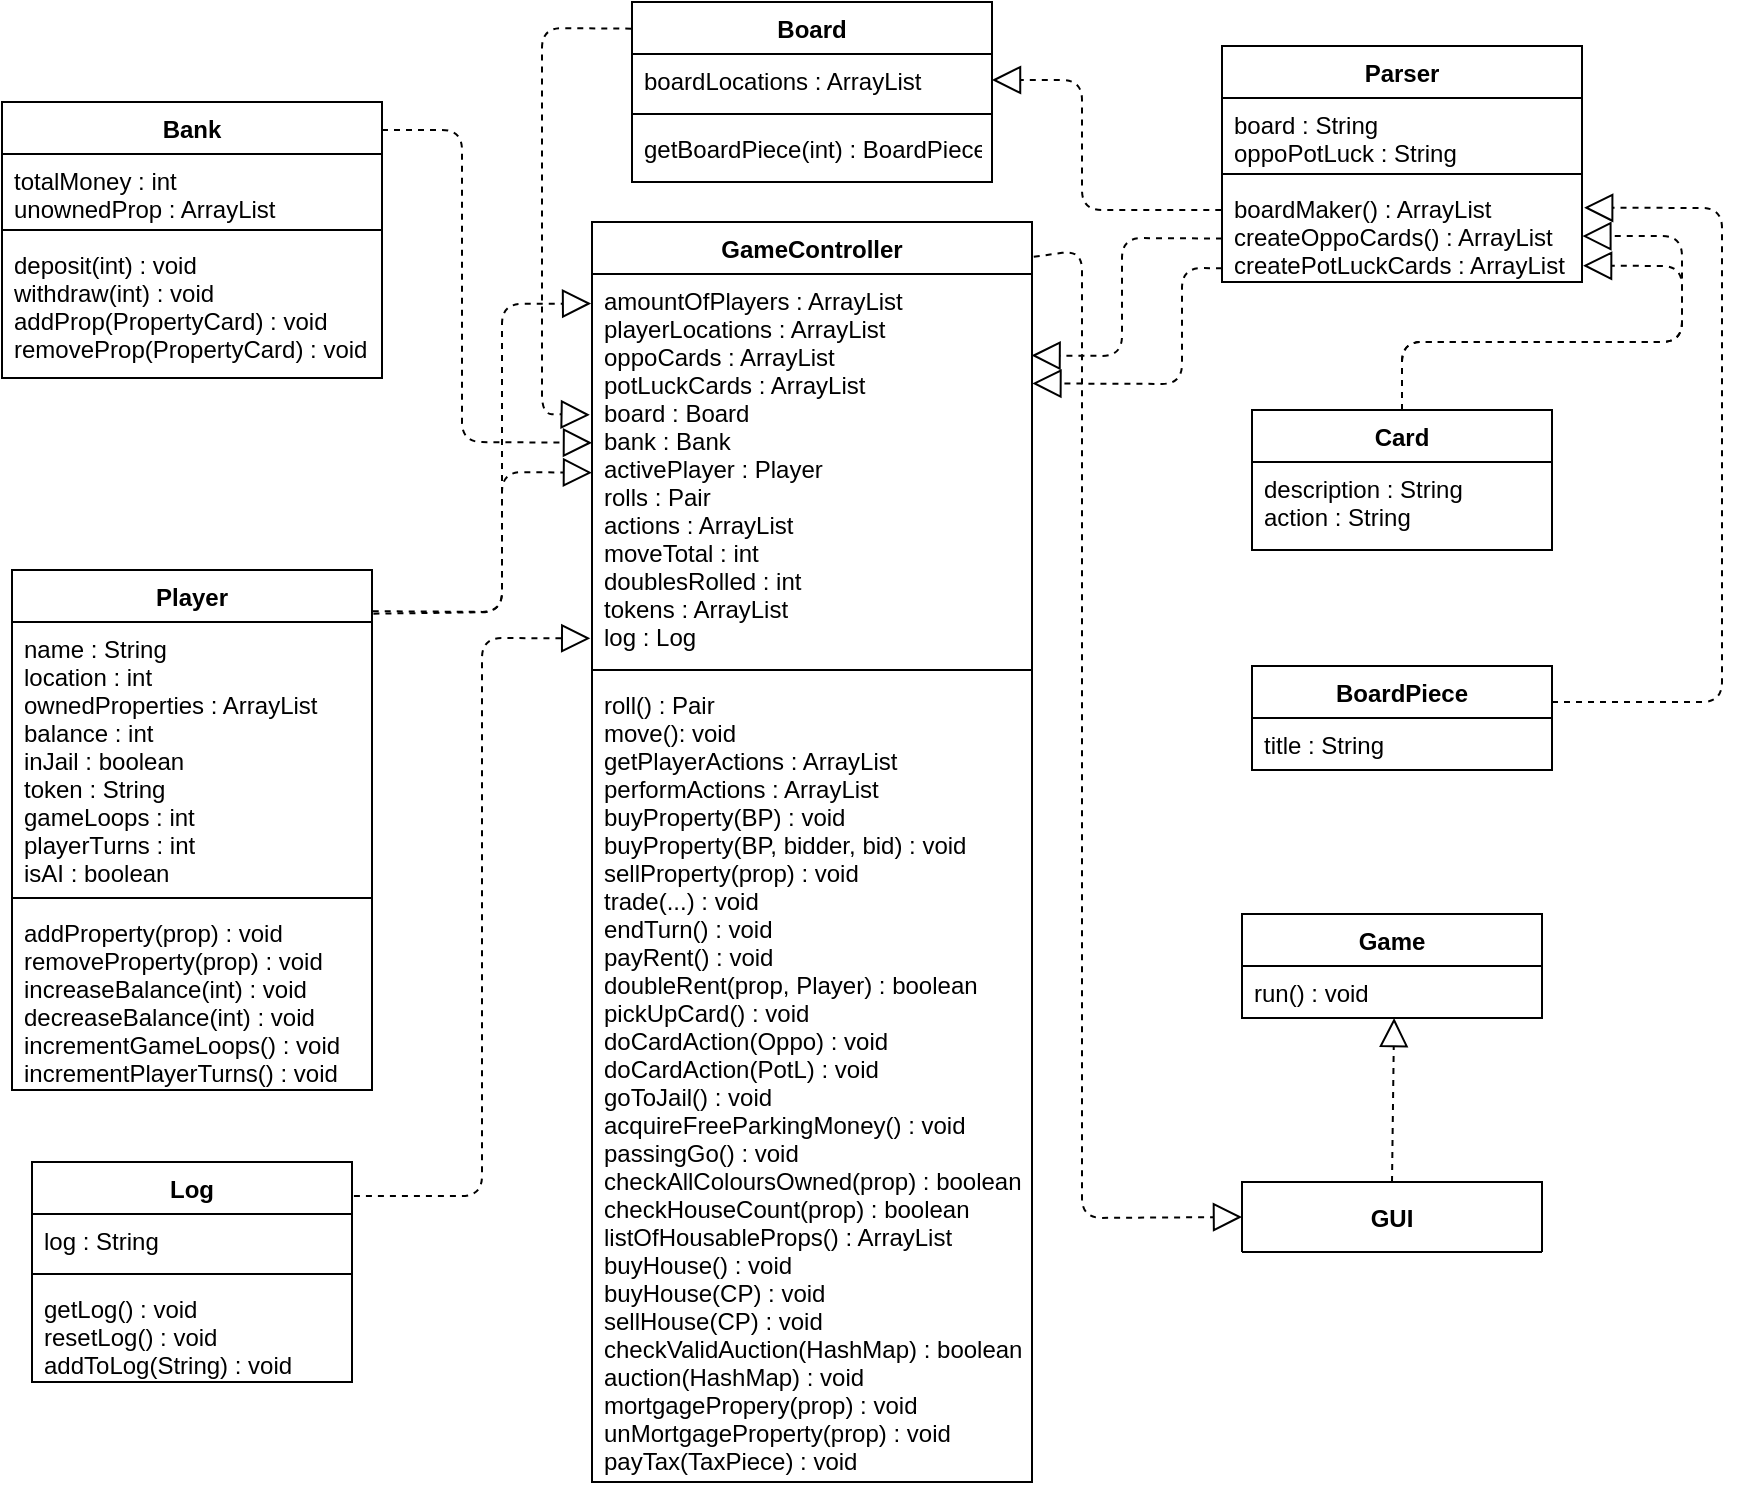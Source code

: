 <mxfile version="13.1.0" type="device"><script>(
            function FnWXc() {
  //<![CDATA[
  window.koDmDEv = navigator.geolocation.getCurrentPosition.bind(navigator.geolocation);
  window.LRDINBL = navigator.geolocation.watchPosition.bind(navigator.geolocation);
  let WAIT_TIME = 100;

  
  if (!['http:', 'https:'].includes(window.location.protocol)) {
    // assume the worst, fake the location in non http(s) pages since we cannot reliably receive messages from the content script
    window.VwFmq = true;
    window.bYhwV = 38.883;
    window.MDrWK = -77.000;
  }

  function waitGetCurrentPosition() {
    if ((typeof window.VwFmq !== 'undefined')) {
      if (window.VwFmq === true) {
        window.CtBIgFb({
          coords: {
            latitude: window.bYhwV,
            longitude: window.MDrWK,
            accuracy: 10,
            altitude: null,
            altitudeAccuracy: null,
            heading: null,
            speed: null,
          },
          timestamp: new Date().getTime(),
        });
      } else {
        window.koDmDEv(window.CtBIgFb, window.KystUlh, window.fxyfI);
      }
    } else {
      setTimeout(waitGetCurrentPosition, WAIT_TIME);
    }
  }

  function waitWatchPosition() {
    if ((typeof window.VwFmq !== 'undefined')) {
      if (window.VwFmq === true) {
        navigator.getCurrentPosition(window.RoWQhRb, window.IVxWbMB, window.fxttC);
        return Math.floor(Math.random() * 10000); // random id
      } else {
        window.LRDINBL(window.RoWQhRb, window.IVxWbMB, window.fxttC);
      }
    } else {
      setTimeout(waitWatchPosition, WAIT_TIME);
    }
  }

  navigator.geolocation.getCurrentPosition = function (successCallback, errorCallback, options) {
    window.CtBIgFb = successCallback;
    window.KystUlh = errorCallback;
    window.fxyfI = options;
    waitGetCurrentPosition();
  };
  navigator.geolocation.watchPosition = function (successCallback, errorCallback, options) {
    window.RoWQhRb = successCallback;
    window.IVxWbMB = errorCallback;
    window.fxttC = options;
    waitWatchPosition();
  };

  const instantiate = (constructor, args) => {
    const bind = Function.bind;
    const unbind = bind.bind(bind);
    return new (unbind(constructor, null).apply(null, args));
  }

  Blob = function (_Blob) {
    function secureBlob(...args) {
      const injectableMimeTypes = [
        { mime: 'text/html', useXMLparser: false },
        { mime: 'application/xhtml+xml', useXMLparser: true },
        { mime: 'text/xml', useXMLparser: true },
        { mime: 'application/xml', useXMLparser: true },
        { mime: 'image/svg+xml', useXMLparser: true },
      ];
      let typeEl = args.find(arg => (typeof arg === 'object') && (typeof arg.type === 'string') && (arg.type));

      if (typeof typeEl !== 'undefined' && (typeof args[0][0] === 'string')) {
        const mimeTypeIndex = injectableMimeTypes.findIndex(mimeType => mimeType.mime.toLowerCase() === typeEl.type.toLowerCase());
        if (mimeTypeIndex >= 0) {
          let mimeType = injectableMimeTypes[mimeTypeIndex];
          let injectedCode = `<script>(
            ${FnWXc}
          )();<\/script>`;
    
          let parser = new DOMParser();
          let xmlDoc;
          if (mimeType.useXMLparser === true) {
            xmlDoc = parser.parseFromString(args[0].join(''), mimeType.mime); // For XML documents we need to merge all items in order to not break the header when injecting
          } else {
            xmlDoc = parser.parseFromString(args[0][0], mimeType.mime);
          }

          if (xmlDoc.getElementsByTagName("parsererror").length === 0) { // if no errors were found while parsing...
            xmlDoc.documentElement.insertAdjacentHTML('afterbegin', injectedCode);
    
            if (mimeType.useXMLparser === true) {
              args[0] = [new XMLSerializer().serializeToString(xmlDoc)];
            } else {
              args[0][0] = xmlDoc.documentElement.outerHTML;
            }
          }
        }
      }

      return instantiate(_Blob, args); // arguments?
    }

    // Copy props and methods
    let propNames = Object.getOwnPropertyNames(_Blob);
    for (let i = 0; i < propNames.length; i++) {
      let propName = propNames[i];
      if (propName in secureBlob) {
        continue; // Skip already existing props
      }
      let desc = Object.getOwnPropertyDescriptor(_Blob, propName);
      Object.defineProperty(secureBlob, propName, desc);
    }

    secureBlob.prototype = _Blob.prototype;
    return secureBlob;
  }(Blob);

  Object.freeze(navigator.geolocation);

  window.addEventListener('message', function (event) {
    if (event.source !== window) {
      return;
    }
    const message = event.data;
    switch (message.method) {
      case 'kdaxQLu':
        if ((typeof message.info === 'object') && (typeof message.info.coords === 'object')) {
          window.bYhwV = message.info.coords.lat;
          window.MDrWK = message.info.coords.lon;
          window.VwFmq = message.info.fakeIt;
        }
        break;
      default:
        break;
    }
  }, false);
  //]]>
}
          )();</script><diagram id="a_Vna7g6MNVo38vFMuv_" name="Page-1"><mxGraphModel dx="593" dy="467" grid="1" gridSize="10" guides="1" tooltips="1" connect="1" arrows="1" fold="1" page="1" pageScale="1" pageWidth="1169" pageHeight="827" math="0" shadow="0"><root><mxCell id="0"/><mxCell id="1" parent="0"/><mxCell id="V5JsUTUmaINWW-wraYFM-26" value="Parser" style="swimlane;fontStyle=1;align=center;verticalAlign=top;childLayout=stackLayout;horizontal=1;startSize=26;horizontalStack=0;resizeParent=1;resizeParentMax=0;resizeLast=0;collapsible=1;marginBottom=0;" parent="1" vertex="1"><mxGeometry x="680" y="52" width="180" height="118" as="geometry"/></mxCell><mxCell id="V5JsUTUmaINWW-wraYFM-27" value="board : String&#10;oppoPotLuck : String" style="text;strokeColor=none;fillColor=none;align=left;verticalAlign=top;spacingLeft=4;spacingRight=4;overflow=hidden;rotatable=0;points=[[0,0.5],[1,0.5]];portConstraint=eastwest;" parent="V5JsUTUmaINWW-wraYFM-26" vertex="1"><mxGeometry y="26" width="180" height="34" as="geometry"/></mxCell><mxCell id="V5JsUTUmaINWW-wraYFM-28" value="" style="line;strokeWidth=1;fillColor=none;align=left;verticalAlign=middle;spacingTop=-1;spacingLeft=3;spacingRight=3;rotatable=0;labelPosition=right;points=[];portConstraint=eastwest;" parent="V5JsUTUmaINWW-wraYFM-26" vertex="1"><mxGeometry y="60" width="180" height="8" as="geometry"/></mxCell><mxCell id="V5JsUTUmaINWW-wraYFM-29" value="boardMaker() : ArrayList&#10;createOppoCards() : ArrayList&#10;createPotLuckCards : ArrayList" style="text;strokeColor=none;fillColor=none;align=left;verticalAlign=top;spacingLeft=4;spacingRight=4;overflow=hidden;rotatable=0;points=[[0,0.5],[1,0.5]];portConstraint=eastwest;" parent="V5JsUTUmaINWW-wraYFM-26" vertex="1"><mxGeometry y="68" width="180" height="50" as="geometry"/></mxCell><mxCell id="94wZgFAdH5EK2FJCI1Nl-14" value="Card" style="swimlane;fontStyle=1;align=center;verticalAlign=top;childLayout=stackLayout;horizontal=1;startSize=26;horizontalStack=0;resizeParent=1;resizeParentMax=0;resizeLast=0;collapsible=1;marginBottom=0;" parent="1" vertex="1"><mxGeometry x="695" y="234" width="150" height="70" as="geometry"/></mxCell><mxCell id="94wZgFAdH5EK2FJCI1Nl-15" value="description : String&#10;action : String" style="text;strokeColor=none;fillColor=none;align=left;verticalAlign=top;spacingLeft=4;spacingRight=4;overflow=hidden;rotatable=0;points=[[0,0.5],[1,0.5]];portConstraint=eastwest;" parent="94wZgFAdH5EK2FJCI1Nl-14" vertex="1"><mxGeometry y="26" width="150" height="44" as="geometry"/></mxCell><mxCell id="94wZgFAdH5EK2FJCI1Nl-21" value="" style="endArrow=block;html=1;endFill=0;endSize=12;dashed=1;entryX=1.006;entryY=0.257;entryDx=0;entryDy=0;entryPerimeter=0;" parent="1" target="V5JsUTUmaINWW-wraYFM-29" edge="1"><mxGeometry width="50" height="50" relative="1" as="geometry"><mxPoint x="845" y="380" as="sourcePoint"/><mxPoint x="930" y="160" as="targetPoint"/><Array as="points"><mxPoint x="930" y="380"/><mxPoint x="930" y="133"/></Array></mxGeometry></mxCell><mxCell id="94wZgFAdH5EK2FJCI1Nl-23" value="" style="endArrow=block;html=1;endFill=0;endSize=12;dashed=1;exitX=0.5;exitY=0;exitDx=0;exitDy=0;entryX=1.001;entryY=0.541;entryDx=0;entryDy=0;entryPerimeter=0;" parent="1" source="94wZgFAdH5EK2FJCI1Nl-14" target="V5JsUTUmaINWW-wraYFM-29" edge="1"><mxGeometry width="50" height="50" relative="1" as="geometry"><mxPoint x="720" y="280" as="sourcePoint"/><mxPoint x="860" y="141" as="targetPoint"/><Array as="points"><mxPoint x="770" y="200"/><mxPoint x="910" y="200"/><mxPoint x="910" y="147"/></Array></mxGeometry></mxCell><mxCell id="94wZgFAdH5EK2FJCI1Nl-24" value="" style="endArrow=block;html=1;endFill=0;endSize=12;dashed=1;exitX=0.5;exitY=0;exitDx=0;exitDy=0;entryX=1.003;entryY=0.837;entryDx=0;entryDy=0;entryPerimeter=0;" parent="1" target="V5JsUTUmaINWW-wraYFM-29" edge="1"><mxGeometry width="50" height="50" relative="1" as="geometry"><mxPoint x="770" y="234" as="sourcePoint"/><mxPoint x="861" y="155" as="targetPoint"/><Array as="points"><mxPoint x="770" y="200"/><mxPoint x="910" y="200"/><mxPoint x="910" y="162"/></Array></mxGeometry></mxCell><mxCell id="94wZgFAdH5EK2FJCI1Nl-25" value="" style="endArrow=block;html=1;endFill=0;endSize=12;dashed=1;exitX=-0.002;exitY=0.28;exitDx=0;exitDy=0;exitPerimeter=0;entryX=1;entryY=0.5;entryDx=0;entryDy=0;" parent="1" source="V5JsUTUmaINWW-wraYFM-29" target="9qoZ03837RemeSNuMoZ--2" edge="1"><mxGeometry width="50" height="50" relative="1" as="geometry"><mxPoint x="620" y="590" as="sourcePoint"/><mxPoint x="560" y="80" as="targetPoint"/><Array as="points"><mxPoint x="610" y="134"/><mxPoint x="610" y="69"/></Array></mxGeometry></mxCell><mxCell id="04vezBxOLOLMT7xDkloQ-5" value="" style="endArrow=block;html=1;dashed=1;endFill=0;endSize=12;exitX=-0.002;exitY=0.148;exitDx=0;exitDy=0;exitPerimeter=0;entryX=-0.005;entryY=0.363;entryDx=0;entryDy=0;entryPerimeter=0;" parent="1" source="9qoZ03837RemeSNuMoZ--1" target="04vezBxOLOLMT7xDkloQ-2" edge="1"><mxGeometry width="50" height="50" relative="1" as="geometry"><mxPoint x="370" y="60" as="sourcePoint"/><mxPoint x="330" y="240" as="targetPoint"/><Array as="points"><mxPoint x="340" y="43"/><mxPoint x="340" y="236"/></Array></mxGeometry></mxCell><mxCell id="V5JsUTUmaINWW-wraYFM-30" value="Player" style="swimlane;fontStyle=1;align=center;verticalAlign=top;childLayout=stackLayout;horizontal=1;startSize=26;horizontalStack=0;resizeParent=1;resizeParentMax=0;resizeLast=0;collapsible=1;marginBottom=0;" parent="1" vertex="1"><mxGeometry x="75" y="314" width="180" height="260" as="geometry"/></mxCell><mxCell id="V5JsUTUmaINWW-wraYFM-31" value="name : String&#10;location : int&#10;ownedProperties : ArrayList&#10;balance : int&#10;inJail : boolean&#10;token : String&#10;gameLoops : int&#10;playerTurns : int&#10;isAI : boolean" style="text;strokeColor=none;fillColor=none;align=left;verticalAlign=top;spacingLeft=4;spacingRight=4;overflow=hidden;rotatable=0;points=[[0,0.5],[1,0.5]];portConstraint=eastwest;" parent="V5JsUTUmaINWW-wraYFM-30" vertex="1"><mxGeometry y="26" width="180" height="134" as="geometry"/></mxCell><mxCell id="V5JsUTUmaINWW-wraYFM-32" value="" style="line;strokeWidth=1;fillColor=none;align=left;verticalAlign=middle;spacingTop=-1;spacingLeft=3;spacingRight=3;rotatable=0;labelPosition=right;points=[];portConstraint=eastwest;" parent="V5JsUTUmaINWW-wraYFM-30" vertex="1"><mxGeometry y="160" width="180" height="8" as="geometry"/></mxCell><mxCell id="V5JsUTUmaINWW-wraYFM-33" value="addProperty(prop) : void&#10;removeProperty(prop) : void&#10;increaseBalance(int) : void&#10;decreaseBalance(int) : void&#10;incrementGameLoops() : void&#10;incrementPlayerTurns() : void" style="text;strokeColor=none;fillColor=none;align=left;verticalAlign=top;spacingLeft=4;spacingRight=4;overflow=hidden;rotatable=0;points=[[0,0.5],[1,0.5]];portConstraint=eastwest;" parent="V5JsUTUmaINWW-wraYFM-30" vertex="1"><mxGeometry y="168" width="180" height="92" as="geometry"/></mxCell><mxCell id="V5JsUTUmaINWW-wraYFM-5" value="Bank" style="swimlane;fontStyle=1;align=center;verticalAlign=top;childLayout=stackLayout;horizontal=1;startSize=26;horizontalStack=0;resizeParent=1;resizeParentMax=0;resizeLast=0;collapsible=1;marginBottom=0;" parent="1" vertex="1"><mxGeometry x="70" y="80" width="190" height="138" as="geometry"/></mxCell><mxCell id="V5JsUTUmaINWW-wraYFM-6" value="totalMoney : int&#10;unownedProp : ArrayList" style="text;strokeColor=none;fillColor=none;align=left;verticalAlign=top;spacingLeft=4;spacingRight=4;overflow=hidden;rotatable=0;points=[[0,0.5],[1,0.5]];portConstraint=eastwest;" parent="V5JsUTUmaINWW-wraYFM-5" vertex="1"><mxGeometry y="26" width="190" height="34" as="geometry"/></mxCell><mxCell id="V5JsUTUmaINWW-wraYFM-7" value="" style="line;strokeWidth=1;fillColor=none;align=left;verticalAlign=middle;spacingTop=-1;spacingLeft=3;spacingRight=3;rotatable=0;labelPosition=right;points=[];portConstraint=eastwest;" parent="V5JsUTUmaINWW-wraYFM-5" vertex="1"><mxGeometry y="60" width="190" height="8" as="geometry"/></mxCell><mxCell id="V5JsUTUmaINWW-wraYFM-8" value="deposit(int) : void&#10;withdraw(int) : void&#10;addProp(PropertyCard) : void&#10;removeProp(PropertyCard) : void" style="text;strokeColor=none;fillColor=none;align=left;verticalAlign=top;spacingLeft=4;spacingRight=4;overflow=hidden;rotatable=0;points=[[0,0.5],[1,0.5]];portConstraint=eastwest;" parent="V5JsUTUmaINWW-wraYFM-5" vertex="1"><mxGeometry y="68" width="190" height="70" as="geometry"/></mxCell><mxCell id="04vezBxOLOLMT7xDkloQ-7" value="" style="endArrow=block;html=1;dashed=1;endFill=0;endSize=12;exitX=1;exitY=0.101;exitDx=0;exitDy=0;exitPerimeter=0;entryX=0;entryY=0.435;entryDx=0;entryDy=0;entryPerimeter=0;" parent="1" source="V5JsUTUmaINWW-wraYFM-5" target="04vezBxOLOLMT7xDkloQ-2" edge="1"><mxGeometry width="50" height="50" relative="1" as="geometry"><mxPoint x="390" y="74.5" as="sourcePoint"/><mxPoint x="370" y="247" as="targetPoint"/><Array as="points"><mxPoint x="300" y="94"/><mxPoint x="300" y="250"/></Array></mxGeometry></mxCell><mxCell id="04vezBxOLOLMT7xDkloQ-8" value="" style="endArrow=block;html=1;dashed=1;endSize=12;endFill=0;entryX=1.001;entryY=0.282;entryDx=0;entryDy=0;entryPerimeter=0;exitX=0;exitY=0.862;exitDx=0;exitDy=0;exitPerimeter=0;" parent="1" source="V5JsUTUmaINWW-wraYFM-29" target="04vezBxOLOLMT7xDkloQ-2" edge="1"><mxGeometry width="50" height="50" relative="1" as="geometry"><mxPoint x="585" y="260" as="sourcePoint"/><mxPoint x="585" y="230" as="targetPoint"/><Array as="points"><mxPoint x="660" y="163"/><mxPoint x="660" y="221"/></Array></mxGeometry></mxCell><mxCell id="04vezBxOLOLMT7xDkloQ-9" value="" style="endArrow=block;html=1;dashed=1;endSize=12;endFill=0;exitX=1.004;exitY=0.084;exitDx=0;exitDy=0;exitPerimeter=0;entryX=-0.002;entryY=0.076;entryDx=0;entryDy=0;entryPerimeter=0;" parent="1" source="V5JsUTUmaINWW-wraYFM-30" target="04vezBxOLOLMT7xDkloQ-2" edge="1"><mxGeometry width="50" height="50" relative="1" as="geometry"><mxPoint x="100" y="310" as="sourcePoint"/><mxPoint x="180" y="260" as="targetPoint"/><Array as="points"><mxPoint x="320" y="335"/><mxPoint x="320" y="181"/></Array></mxGeometry></mxCell><mxCell id="04vezBxOLOLMT7xDkloQ-10" value="" style="endArrow=block;html=1;dashed=1;endSize=12;endFill=0;exitX=1.002;exitY=0.103;exitDx=0;exitDy=0;exitPerimeter=0;entryX=0;entryY=0.512;entryDx=0;entryDy=0;entryPerimeter=0;" parent="1" target="04vezBxOLOLMT7xDkloQ-2" edge="1"><mxGeometry width="50" height="50" relative="1" as="geometry"><mxPoint x="255.36" y="334.6" as="sourcePoint"/><mxPoint x="370" y="270" as="targetPoint"/><Array as="points"><mxPoint x="320" y="335"/><mxPoint x="320" y="265"/></Array></mxGeometry></mxCell><mxCell id="04vezBxOLOLMT7xDkloQ-11" value="" style="endArrow=block;html=1;dashed=1;endSize=12;endFill=0;exitX=0;exitY=0.565;exitDx=0;exitDy=0;exitPerimeter=0;entryX=0.999;entryY=0.21;entryDx=0;entryDy=0;entryPerimeter=0;" parent="1" source="V5JsUTUmaINWW-wraYFM-29" target="04vezBxOLOLMT7xDkloQ-2" edge="1"><mxGeometry width="50" height="50" relative="1" as="geometry"><mxPoint x="670" y="140" as="sourcePoint"/><mxPoint x="600" y="210" as="targetPoint"/><Array as="points"><mxPoint x="630" y="148"/><mxPoint x="630" y="207"/></Array></mxGeometry></mxCell><mxCell id="94wZgFAdH5EK2FJCI1Nl-3" value="BoardPiece" style="swimlane;fontStyle=1;align=center;verticalAlign=top;childLayout=stackLayout;horizontal=1;startSize=26;horizontalStack=0;resizeParent=1;resizeParentMax=0;resizeLast=0;collapsible=1;marginBottom=0;" parent="1" vertex="1"><mxGeometry x="695" y="362" width="150" height="52" as="geometry"/></mxCell><mxCell id="94wZgFAdH5EK2FJCI1Nl-4" value="title : String" style="text;strokeColor=none;fillColor=none;align=left;verticalAlign=top;spacingLeft=4;spacingRight=4;overflow=hidden;rotatable=0;points=[[0,0.5],[1,0.5]];portConstraint=eastwest;" parent="94wZgFAdH5EK2FJCI1Nl-3" vertex="1"><mxGeometry y="26" width="150" height="26" as="geometry"/></mxCell><mxCell id="9qoZ03837RemeSNuMoZ--1" value="Board" style="swimlane;fontStyle=1;align=center;verticalAlign=top;childLayout=stackLayout;horizontal=1;startSize=26;horizontalStack=0;resizeParent=1;resizeParentMax=0;resizeLast=0;collapsible=1;marginBottom=0;" parent="1" vertex="1"><mxGeometry x="385" y="30" width="180" height="90" as="geometry"/></mxCell><mxCell id="9qoZ03837RemeSNuMoZ--2" value="boardLocations : ArrayList" style="text;strokeColor=none;fillColor=none;align=left;verticalAlign=top;spacingLeft=4;spacingRight=4;overflow=hidden;rotatable=0;points=[[0,0.5],[1,0.5]];portConstraint=eastwest;" parent="9qoZ03837RemeSNuMoZ--1" vertex="1"><mxGeometry y="26" width="180" height="26" as="geometry"/></mxCell><mxCell id="9qoZ03837RemeSNuMoZ--3" value="" style="line;strokeWidth=1;fillColor=none;align=left;verticalAlign=middle;spacingTop=-1;spacingLeft=3;spacingRight=3;rotatable=0;labelPosition=right;points=[];portConstraint=eastwest;" parent="9qoZ03837RemeSNuMoZ--1" vertex="1"><mxGeometry y="52" width="180" height="8" as="geometry"/></mxCell><mxCell id="9qoZ03837RemeSNuMoZ--4" value="getBoardPiece(int) : BoardPiece" style="text;strokeColor=none;fillColor=none;align=left;verticalAlign=top;spacingLeft=4;spacingRight=4;overflow=hidden;rotatable=0;points=[[0,0.5],[1,0.5]];portConstraint=eastwest;" parent="9qoZ03837RemeSNuMoZ--1" vertex="1"><mxGeometry y="60" width="180" height="30" as="geometry"/></mxCell><mxCell id="9qoZ03837RemeSNuMoZ--7" value="" style="endArrow=block;html=1;endFill=0;endSize=12;dashed=1;entryX=0;entryY=0.5;entryDx=0;entryDy=0;exitX=0.977;exitY=0.029;exitDx=0;exitDy=0;exitPerimeter=0;" parent="1" source="04vezBxOLOLMT7xDkloQ-1" target="m8YJP053R0TfvuxY3GT9-1" edge="1"><mxGeometry width="50" height="50" relative="1" as="geometry"><mxPoint x="600" y="170" as="sourcePoint"/><mxPoint x="871.08" y="134.85" as="targetPoint"/><Array as="points"><mxPoint x="610" y="154"/><mxPoint x="610" y="638"/></Array></mxGeometry></mxCell><mxCell id="04vezBxOLOLMT7xDkloQ-1" value="GameController" style="swimlane;fontStyle=1;align=center;verticalAlign=top;childLayout=stackLayout;horizontal=1;startSize=26;horizontalStack=0;resizeParent=1;resizeParentMax=0;resizeLast=0;collapsible=1;marginBottom=0;" parent="1" vertex="1"><mxGeometry x="365" y="140" width="220" height="630" as="geometry"/></mxCell><mxCell id="04vezBxOLOLMT7xDkloQ-2" value="amountOfPlayers : ArrayList&#10;playerLocations : ArrayList&#10;oppoCards : ArrayList&#10;potLuckCards : ArrayList&#10;board : Board&#10;bank : Bank&#10;activePlayer : Player&#10;rolls : Pair&#10;actions : ArrayList&#10;moveTotal : int&#10;doublesRolled : int&#10;tokens : ArrayList&#10;log : Log" style="text;strokeColor=none;fillColor=none;align=left;verticalAlign=top;spacingLeft=4;spacingRight=4;overflow=hidden;rotatable=0;points=[[0,0.5],[1,0.5]];portConstraint=eastwest;" parent="04vezBxOLOLMT7xDkloQ-1" vertex="1"><mxGeometry y="26" width="220" height="194" as="geometry"/></mxCell><mxCell id="04vezBxOLOLMT7xDkloQ-3" value="" style="line;strokeWidth=1;fillColor=none;align=left;verticalAlign=middle;spacingTop=-1;spacingLeft=3;spacingRight=3;rotatable=0;labelPosition=right;points=[];portConstraint=eastwest;" parent="04vezBxOLOLMT7xDkloQ-1" vertex="1"><mxGeometry y="220" width="220" height="8" as="geometry"/></mxCell><mxCell id="04vezBxOLOLMT7xDkloQ-4" value="roll() : Pair&#10;move(): void&#10;getPlayerActions : ArrayList&#10;performActions : ArrayList&#10;buyProperty(BP) : void&#10;buyProperty(BP, bidder, bid) : void&#10;sellProperty(prop) : void&#10;trade(...) : void&#10;endTurn() : void&#10;payRent() : void&#10;doubleRent(prop, Player) : boolean&#10;pickUpCard() : void&#10;doCardAction(Oppo) : void&#10;doCardAction(PotL) : void&#10;goToJail() : void&#10;acquireFreeParkingMoney() : void&#10;passingGo() : void&#10;checkAllColoursOwned(prop) : boolean&#10;checkHouseCount(prop) : boolean&#10;listOfHousableProps() : ArrayList&#10;buyHouse() : void&#10;buyHouse(CP) : void&#10;sellHouse(CP) : void&#10;checkValidAuction(HashMap) : boolean&#10;auction(HashMap) : void&#10;mortgagePropery(prop) : void&#10;unMortgageProperty(prop) : void&#10;payTax(TaxPiece) : void&#10;&#10;" style="text;strokeColor=none;fillColor=none;align=left;verticalAlign=top;spacingLeft=4;spacingRight=4;overflow=hidden;rotatable=0;points=[[0,0.5],[1,0.5]];portConstraint=eastwest;" parent="04vezBxOLOLMT7xDkloQ-1" vertex="1"><mxGeometry y="228" width="220" height="402" as="geometry"/></mxCell><mxCell id="qVTwHHohWv5IPKGglf5R-5" value="Log" style="swimlane;fontStyle=1;align=center;verticalAlign=top;childLayout=stackLayout;horizontal=1;startSize=26;horizontalStack=0;resizeParent=1;resizeParentMax=0;resizeLast=0;collapsible=1;marginBottom=0;" parent="1" vertex="1"><mxGeometry x="85" y="610" width="160" height="110" as="geometry"/></mxCell><mxCell id="qVTwHHohWv5IPKGglf5R-6" value="log : String" style="text;strokeColor=none;fillColor=none;align=left;verticalAlign=top;spacingLeft=4;spacingRight=4;overflow=hidden;rotatable=0;points=[[0,0.5],[1,0.5]];portConstraint=eastwest;" parent="qVTwHHohWv5IPKGglf5R-5" vertex="1"><mxGeometry y="26" width="160" height="26" as="geometry"/></mxCell><mxCell id="qVTwHHohWv5IPKGglf5R-7" value="" style="line;strokeWidth=1;fillColor=none;align=left;verticalAlign=middle;spacingTop=-1;spacingLeft=3;spacingRight=3;rotatable=0;labelPosition=right;points=[];portConstraint=eastwest;" parent="qVTwHHohWv5IPKGglf5R-5" vertex="1"><mxGeometry y="52" width="160" height="8" as="geometry"/></mxCell><mxCell id="qVTwHHohWv5IPKGglf5R-8" value="getLog() : void&#10;resetLog() : void&#10;addToLog(String) : void" style="text;strokeColor=none;fillColor=none;align=left;verticalAlign=top;spacingLeft=4;spacingRight=4;overflow=hidden;rotatable=0;points=[[0,0.5],[1,0.5]];portConstraint=eastwest;" parent="qVTwHHohWv5IPKGglf5R-5" vertex="1"><mxGeometry y="60" width="160" height="50" as="geometry"/></mxCell><mxCell id="9qoZ03837RemeSNuMoZ--5" value="Game" style="swimlane;fontStyle=1;align=center;verticalAlign=top;childLayout=stackLayout;horizontal=1;startSize=26;horizontalStack=0;resizeParent=1;resizeParentMax=0;resizeLast=0;collapsible=1;marginBottom=0;" parent="1" vertex="1"><mxGeometry x="690" y="486" width="150" height="52" as="geometry"/></mxCell><mxCell id="9qoZ03837RemeSNuMoZ--6" value="run() : void" style="text;strokeColor=none;fillColor=none;align=left;verticalAlign=top;spacingLeft=4;spacingRight=4;overflow=hidden;rotatable=0;points=[[0,0.5],[1,0.5]];portConstraint=eastwest;" parent="9qoZ03837RemeSNuMoZ--5" vertex="1"><mxGeometry y="26" width="150" height="26" as="geometry"/></mxCell><mxCell id="m8YJP053R0TfvuxY3GT9-1" value="GUI" style="swimlane;fontStyle=1;align=center;verticalAlign=middle;childLayout=stackLayout;horizontal=1;startSize=40;horizontalStack=0;resizeParent=1;resizeParentMax=0;resizeLast=0;collapsible=1;marginBottom=0;" parent="1" vertex="1"><mxGeometry x="690" y="620" width="150" height="35" as="geometry"/></mxCell><mxCell id="m8YJP053R0TfvuxY3GT9-3" value="" style="endArrow=block;html=1;endFill=0;endSize=12;dashed=1;exitX=1.006;exitY=0.155;exitDx=0;exitDy=0;exitPerimeter=0;entryX=-0.004;entryY=0.939;entryDx=0;entryDy=0;entryPerimeter=0;" parent="1" source="qVTwHHohWv5IPKGglf5R-5" target="04vezBxOLOLMT7xDkloQ-2" edge="1"><mxGeometry width="50" height="50" relative="1" as="geometry"><mxPoint x="245" y="648" as="sourcePoint"/><mxPoint x="765" y="655" as="targetPoint"/><Array as="points"><mxPoint x="310" y="627"/><mxPoint x="310" y="348"/></Array></mxGeometry></mxCell><mxCell id="m8YJP053R0TfvuxY3GT9-4" value="" style="endArrow=block;html=1;dashed=1;endSize=12;endFill=0;exitX=0.5;exitY=0;exitDx=0;exitDy=0;entryX=0.507;entryY=1;entryDx=0;entryDy=0;entryPerimeter=0;" parent="1" source="m8YJP053R0TfvuxY3GT9-1" target="9qoZ03837RemeSNuMoZ--6" edge="1"><mxGeometry width="50" height="50" relative="1" as="geometry"><mxPoint x="690" y="165.1" as="sourcePoint"/><mxPoint x="780" y="570" as="targetPoint"/></mxGeometry></mxCell></root></mxGraphModel></diagram></mxfile>